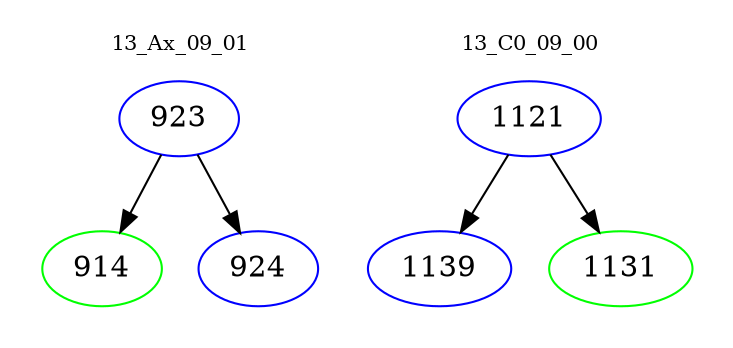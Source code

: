digraph{
subgraph cluster_0 {
color = white
label = "13_Ax_09_01";
fontsize=10;
T0_923 [label="923", color="blue"]
T0_923 -> T0_914 [color="black"]
T0_914 [label="914", color="green"]
T0_923 -> T0_924 [color="black"]
T0_924 [label="924", color="blue"]
}
subgraph cluster_1 {
color = white
label = "13_C0_09_00";
fontsize=10;
T1_1121 [label="1121", color="blue"]
T1_1121 -> T1_1139 [color="black"]
T1_1139 [label="1139", color="blue"]
T1_1121 -> T1_1131 [color="black"]
T1_1131 [label="1131", color="green"]
}
}

